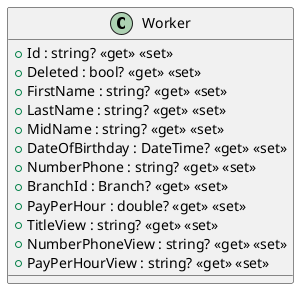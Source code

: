 @startuml
class Worker {
    + Id : string? <<get>> <<set>>
    + Deleted : bool? <<get>> <<set>>
    + FirstName : string? <<get>> <<set>>
    + LastName : string? <<get>> <<set>>
    + MidName : string? <<get>> <<set>>
    + DateOfBirthday : DateTime? <<get>> <<set>>
    + NumberPhone : string? <<get>> <<set>>
    + BranchId : Branch? <<get>> <<set>>
    + PayPerHour : double? <<get>> <<set>>
    + TitleView : string? <<get>> <<set>>
    + NumberPhoneView : string? <<get>> <<set>>
    + PayPerHourView : string? <<get>> <<set>>
}
@enduml
